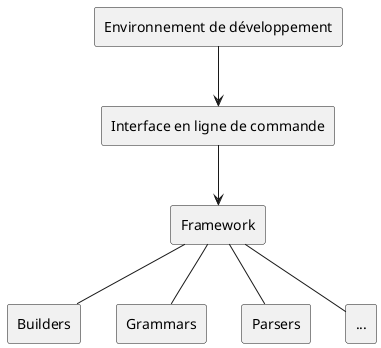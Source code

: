 @startuml

skinparam monochrome true

rectangle "Environnement de développement" as ide
rectangle "Interface en ligne de commande" as cli
rectangle "Framework" as fw
rectangle "Builders" as b
rectangle "Grammars" as g
rectangle "Parsers" as p
rectangle "..." as o


ide --> cli
cli --> fw
fw -- b
fw -- g
fw -- p
fw -- o

@enduml
